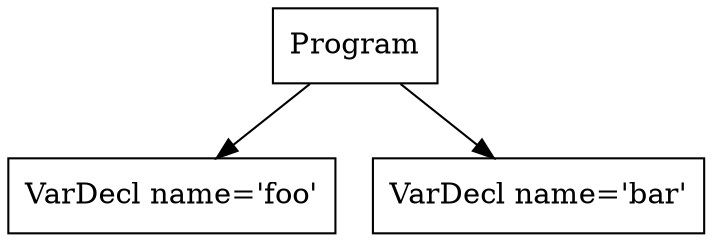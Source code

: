 digraph AST {
1 [shape=box, label="VarDecl name='foo'"];
2 [shape=box, label="VarDecl name='bar'"];
0 [shape=box, label="Program"];
0 -> 1;
0 -> 2;
}
